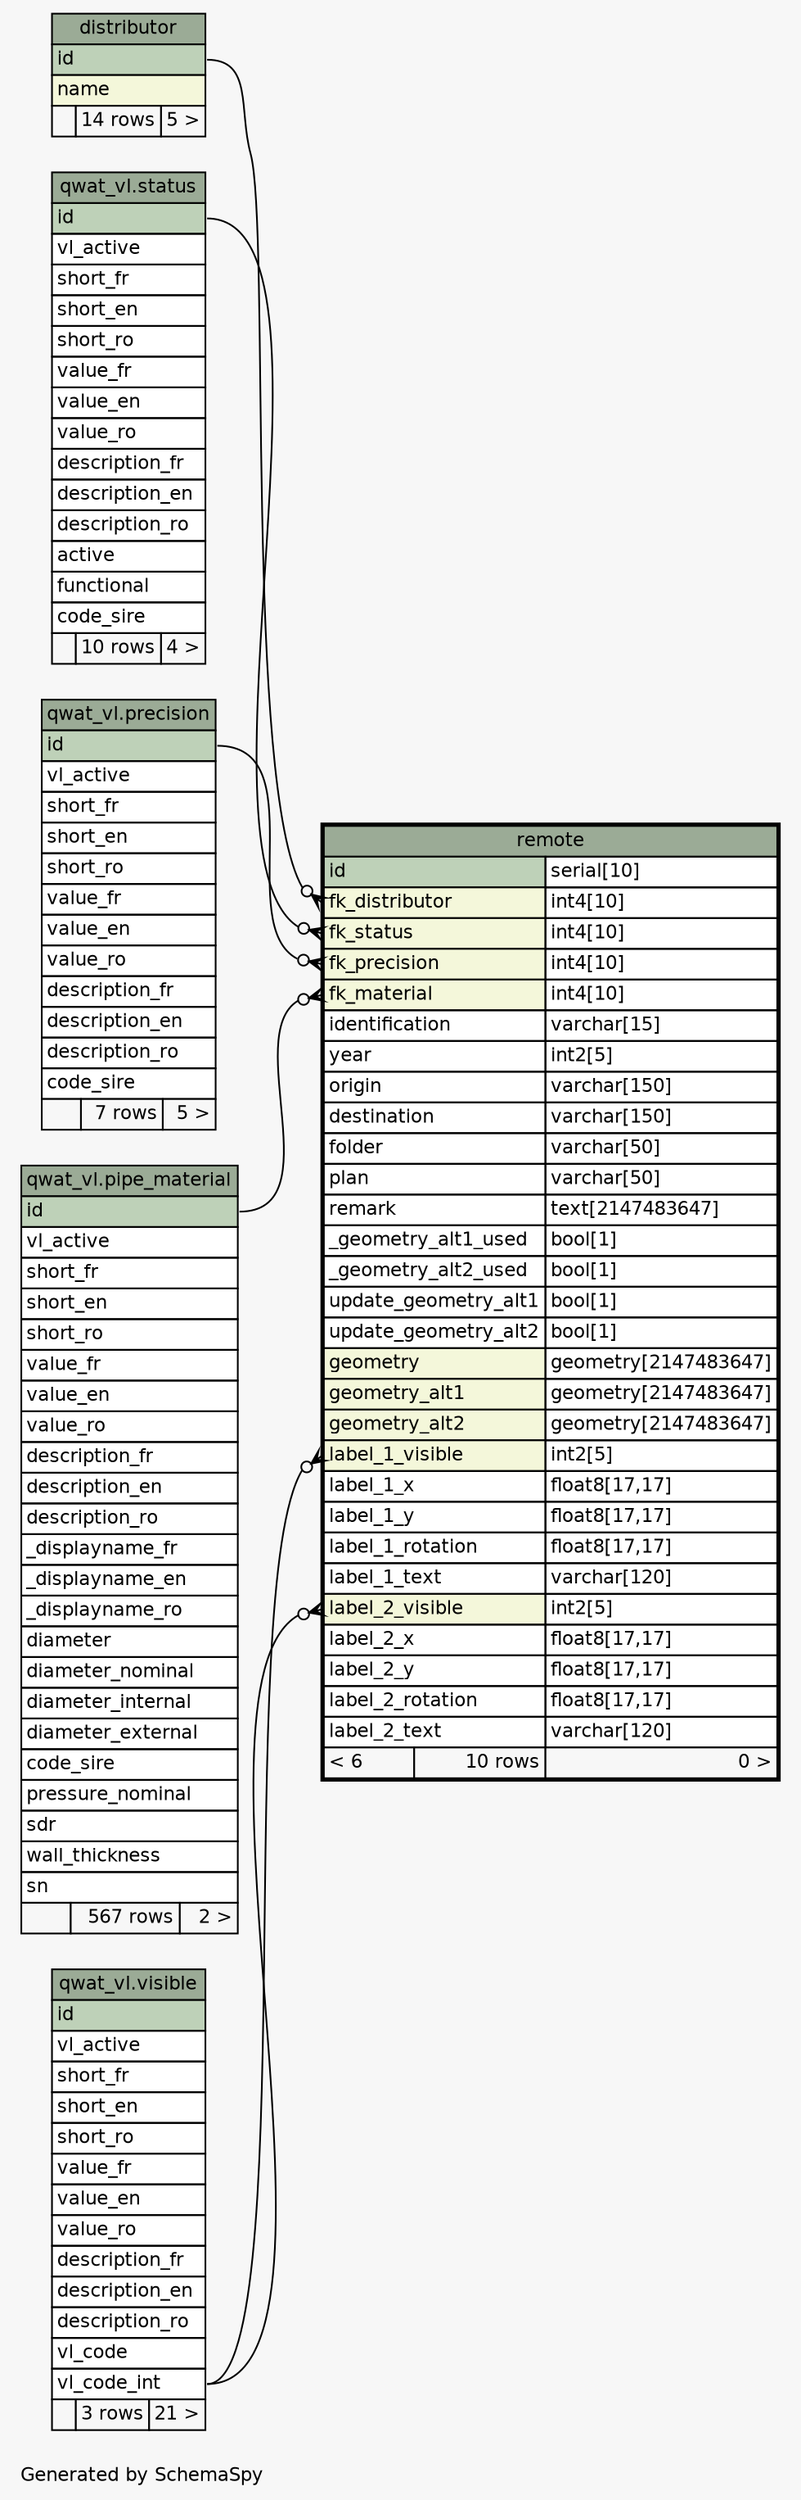 // dot 2.38.0 on Linux 4.8.0-42-generic
// SchemaSpy rev 590
digraph "oneDegreeRelationshipsDiagram" {
  graph [
    rankdir="RL"
    bgcolor="#f7f7f7"
    label="\nGenerated by SchemaSpy"
    labeljust="l"
    nodesep="0.18"
    ranksep="0.46"
    fontname="Helvetica"
    fontsize="11"
  ];
  node [
    fontname="Helvetica"
    fontsize="11"
    shape="plaintext"
  ];
  edge [
    arrowsize="0.8"
  ];
  "remote":"fk_distributor":w -> "distributor":"id":e [arrowhead=none dir=back arrowtail=crowodot];
  "remote":"fk_material":w -> "qwat_vl.pipe_material":"id":e [arrowhead=none dir=back arrowtail=crowodot];
  "remote":"fk_precision":w -> "qwat_vl.precision":"id":e [arrowhead=none dir=back arrowtail=crowodot];
  "remote":"fk_status":w -> "qwat_vl.status":"id":e [arrowhead=none dir=back arrowtail=crowodot];
  "remote":"label_1_visible":w -> "qwat_vl.visible":"vl_code_int":e [arrowhead=none dir=back arrowtail=crowodot];
  "remote":"label_2_visible":w -> "qwat_vl.visible":"vl_code_int":e [arrowhead=none dir=back arrowtail=crowodot];
  "distributor" [
    label=<
    <TABLE BORDER="0" CELLBORDER="1" CELLSPACING="0" BGCOLOR="#ffffff">
      <TR><TD COLSPAN="3" BGCOLOR="#9bab96" ALIGN="CENTER">distributor</TD></TR>
      <TR><TD PORT="id" COLSPAN="3" BGCOLOR="#bed1b8" ALIGN="LEFT">id</TD></TR>
      <TR><TD PORT="name" COLSPAN="3" BGCOLOR="#f4f7da" ALIGN="LEFT">name</TD></TR>
      <TR><TD ALIGN="LEFT" BGCOLOR="#f7f7f7">  </TD><TD ALIGN="RIGHT" BGCOLOR="#f7f7f7">14 rows</TD><TD ALIGN="RIGHT" BGCOLOR="#f7f7f7">5 &gt;</TD></TR>
    </TABLE>>
    URL="distributor.html"
    tooltip="distributor"
  ];
  "qwat_vl.pipe_material" [
    label=<
    <TABLE BORDER="0" CELLBORDER="1" CELLSPACING="0" BGCOLOR="#ffffff">
      <TR><TD COLSPAN="3" BGCOLOR="#9bab96" ALIGN="CENTER">qwat_vl.pipe_material</TD></TR>
      <TR><TD PORT="id" COLSPAN="3" BGCOLOR="#bed1b8" ALIGN="LEFT">id</TD></TR>
      <TR><TD PORT="vl_active" COLSPAN="3" ALIGN="LEFT">vl_active</TD></TR>
      <TR><TD PORT="short_fr" COLSPAN="3" ALIGN="LEFT">short_fr</TD></TR>
      <TR><TD PORT="short_en" COLSPAN="3" ALIGN="LEFT">short_en</TD></TR>
      <TR><TD PORT="short_ro" COLSPAN="3" ALIGN="LEFT">short_ro</TD></TR>
      <TR><TD PORT="value_fr" COLSPAN="3" ALIGN="LEFT">value_fr</TD></TR>
      <TR><TD PORT="value_en" COLSPAN="3" ALIGN="LEFT">value_en</TD></TR>
      <TR><TD PORT="value_ro" COLSPAN="3" ALIGN="LEFT">value_ro</TD></TR>
      <TR><TD PORT="description_fr" COLSPAN="3" ALIGN="LEFT">description_fr</TD></TR>
      <TR><TD PORT="description_en" COLSPAN="3" ALIGN="LEFT">description_en</TD></TR>
      <TR><TD PORT="description_ro" COLSPAN="3" ALIGN="LEFT">description_ro</TD></TR>
      <TR><TD PORT="_displayname_fr" COLSPAN="3" ALIGN="LEFT">_displayname_fr</TD></TR>
      <TR><TD PORT="_displayname_en" COLSPAN="3" ALIGN="LEFT">_displayname_en</TD></TR>
      <TR><TD PORT="_displayname_ro" COLSPAN="3" ALIGN="LEFT">_displayname_ro</TD></TR>
      <TR><TD PORT="diameter" COLSPAN="3" ALIGN="LEFT">diameter</TD></TR>
      <TR><TD PORT="diameter_nominal" COLSPAN="3" ALIGN="LEFT">diameter_nominal</TD></TR>
      <TR><TD PORT="diameter_internal" COLSPAN="3" ALIGN="LEFT">diameter_internal</TD></TR>
      <TR><TD PORT="diameter_external" COLSPAN="3" ALIGN="LEFT">diameter_external</TD></TR>
      <TR><TD PORT="code_sire" COLSPAN="3" ALIGN="LEFT">code_sire</TD></TR>
      <TR><TD PORT="pressure_nominal" COLSPAN="3" ALIGN="LEFT">pressure_nominal</TD></TR>
      <TR><TD PORT="sdr" COLSPAN="3" ALIGN="LEFT">sdr</TD></TR>
      <TR><TD PORT="wall_thickness" COLSPAN="3" ALIGN="LEFT">wall_thickness</TD></TR>
      <TR><TD PORT="sn" COLSPAN="3" ALIGN="LEFT">sn</TD></TR>
      <TR><TD ALIGN="LEFT" BGCOLOR="#f7f7f7">  </TD><TD ALIGN="RIGHT" BGCOLOR="#f7f7f7">567 rows</TD><TD ALIGN="RIGHT" BGCOLOR="#f7f7f7">2 &gt;</TD></TR>
    </TABLE>>
    URL="../../qwat_vl/tables/pipe_material.html"
    tooltip="qwat_vl.pipe_material"
  ];
  "qwat_vl.precision" [
    label=<
    <TABLE BORDER="0" CELLBORDER="1" CELLSPACING="0" BGCOLOR="#ffffff">
      <TR><TD COLSPAN="3" BGCOLOR="#9bab96" ALIGN="CENTER">qwat_vl.precision</TD></TR>
      <TR><TD PORT="id" COLSPAN="3" BGCOLOR="#bed1b8" ALIGN="LEFT">id</TD></TR>
      <TR><TD PORT="vl_active" COLSPAN="3" ALIGN="LEFT">vl_active</TD></TR>
      <TR><TD PORT="short_fr" COLSPAN="3" ALIGN="LEFT">short_fr</TD></TR>
      <TR><TD PORT="short_en" COLSPAN="3" ALIGN="LEFT">short_en</TD></TR>
      <TR><TD PORT="short_ro" COLSPAN="3" ALIGN="LEFT">short_ro</TD></TR>
      <TR><TD PORT="value_fr" COLSPAN="3" ALIGN="LEFT">value_fr</TD></TR>
      <TR><TD PORT="value_en" COLSPAN="3" ALIGN="LEFT">value_en</TD></TR>
      <TR><TD PORT="value_ro" COLSPAN="3" ALIGN="LEFT">value_ro</TD></TR>
      <TR><TD PORT="description_fr" COLSPAN="3" ALIGN="LEFT">description_fr</TD></TR>
      <TR><TD PORT="description_en" COLSPAN="3" ALIGN="LEFT">description_en</TD></TR>
      <TR><TD PORT="description_ro" COLSPAN="3" ALIGN="LEFT">description_ro</TD></TR>
      <TR><TD PORT="code_sire" COLSPAN="3" ALIGN="LEFT">code_sire</TD></TR>
      <TR><TD ALIGN="LEFT" BGCOLOR="#f7f7f7">  </TD><TD ALIGN="RIGHT" BGCOLOR="#f7f7f7">7 rows</TD><TD ALIGN="RIGHT" BGCOLOR="#f7f7f7">5 &gt;</TD></TR>
    </TABLE>>
    URL="../../qwat_vl/tables/precision.html"
    tooltip="qwat_vl.precision"
  ];
  "remote" [
    label=<
    <TABLE BORDER="2" CELLBORDER="1" CELLSPACING="0" BGCOLOR="#ffffff">
      <TR><TD COLSPAN="3" BGCOLOR="#9bab96" ALIGN="CENTER">remote</TD></TR>
      <TR><TD PORT="id" COLSPAN="2" BGCOLOR="#bed1b8" ALIGN="LEFT">id</TD><TD PORT="id.type" ALIGN="LEFT">serial[10]</TD></TR>
      <TR><TD PORT="fk_distributor" COLSPAN="2" BGCOLOR="#f4f7da" ALIGN="LEFT">fk_distributor</TD><TD PORT="fk_distributor.type" ALIGN="LEFT">int4[10]</TD></TR>
      <TR><TD PORT="fk_status" COLSPAN="2" BGCOLOR="#f4f7da" ALIGN="LEFT">fk_status</TD><TD PORT="fk_status.type" ALIGN="LEFT">int4[10]</TD></TR>
      <TR><TD PORT="fk_precision" COLSPAN="2" BGCOLOR="#f4f7da" ALIGN="LEFT">fk_precision</TD><TD PORT="fk_precision.type" ALIGN="LEFT">int4[10]</TD></TR>
      <TR><TD PORT="fk_material" COLSPAN="2" BGCOLOR="#f4f7da" ALIGN="LEFT">fk_material</TD><TD PORT="fk_material.type" ALIGN="LEFT">int4[10]</TD></TR>
      <TR><TD PORT="identification" COLSPAN="2" ALIGN="LEFT">identification</TD><TD PORT="identification.type" ALIGN="LEFT">varchar[15]</TD></TR>
      <TR><TD PORT="year" COLSPAN="2" ALIGN="LEFT">year</TD><TD PORT="year.type" ALIGN="LEFT">int2[5]</TD></TR>
      <TR><TD PORT="origin" COLSPAN="2" ALIGN="LEFT">origin</TD><TD PORT="origin.type" ALIGN="LEFT">varchar[150]</TD></TR>
      <TR><TD PORT="destination" COLSPAN="2" ALIGN="LEFT">destination</TD><TD PORT="destination.type" ALIGN="LEFT">varchar[150]</TD></TR>
      <TR><TD PORT="folder" COLSPAN="2" ALIGN="LEFT">folder</TD><TD PORT="folder.type" ALIGN="LEFT">varchar[50]</TD></TR>
      <TR><TD PORT="plan" COLSPAN="2" ALIGN="LEFT">plan</TD><TD PORT="plan.type" ALIGN="LEFT">varchar[50]</TD></TR>
      <TR><TD PORT="remark" COLSPAN="2" ALIGN="LEFT">remark</TD><TD PORT="remark.type" ALIGN="LEFT">text[2147483647]</TD></TR>
      <TR><TD PORT="_geometry_alt1_used" COLSPAN="2" ALIGN="LEFT">_geometry_alt1_used</TD><TD PORT="_geometry_alt1_used.type" ALIGN="LEFT">bool[1]</TD></TR>
      <TR><TD PORT="_geometry_alt2_used" COLSPAN="2" ALIGN="LEFT">_geometry_alt2_used</TD><TD PORT="_geometry_alt2_used.type" ALIGN="LEFT">bool[1]</TD></TR>
      <TR><TD PORT="update_geometry_alt1" COLSPAN="2" ALIGN="LEFT">update_geometry_alt1</TD><TD PORT="update_geometry_alt1.type" ALIGN="LEFT">bool[1]</TD></TR>
      <TR><TD PORT="update_geometry_alt2" COLSPAN="2" ALIGN="LEFT">update_geometry_alt2</TD><TD PORT="update_geometry_alt2.type" ALIGN="LEFT">bool[1]</TD></TR>
      <TR><TD PORT="geometry" COLSPAN="2" BGCOLOR="#f4f7da" ALIGN="LEFT">geometry</TD><TD PORT="geometry.type" ALIGN="LEFT">geometry[2147483647]</TD></TR>
      <TR><TD PORT="geometry_alt1" COLSPAN="2" BGCOLOR="#f4f7da" ALIGN="LEFT">geometry_alt1</TD><TD PORT="geometry_alt1.type" ALIGN="LEFT">geometry[2147483647]</TD></TR>
      <TR><TD PORT="geometry_alt2" COLSPAN="2" BGCOLOR="#f4f7da" ALIGN="LEFT">geometry_alt2</TD><TD PORT="geometry_alt2.type" ALIGN="LEFT">geometry[2147483647]</TD></TR>
      <TR><TD PORT="label_1_visible" COLSPAN="2" BGCOLOR="#f4f7da" ALIGN="LEFT">label_1_visible</TD><TD PORT="label_1_visible.type" ALIGN="LEFT">int2[5]</TD></TR>
      <TR><TD PORT="label_1_x" COLSPAN="2" ALIGN="LEFT">label_1_x</TD><TD PORT="label_1_x.type" ALIGN="LEFT">float8[17,17]</TD></TR>
      <TR><TD PORT="label_1_y" COLSPAN="2" ALIGN="LEFT">label_1_y</TD><TD PORT="label_1_y.type" ALIGN="LEFT">float8[17,17]</TD></TR>
      <TR><TD PORT="label_1_rotation" COLSPAN="2" ALIGN="LEFT">label_1_rotation</TD><TD PORT="label_1_rotation.type" ALIGN="LEFT">float8[17,17]</TD></TR>
      <TR><TD PORT="label_1_text" COLSPAN="2" ALIGN="LEFT">label_1_text</TD><TD PORT="label_1_text.type" ALIGN="LEFT">varchar[120]</TD></TR>
      <TR><TD PORT="label_2_visible" COLSPAN="2" BGCOLOR="#f4f7da" ALIGN="LEFT">label_2_visible</TD><TD PORT="label_2_visible.type" ALIGN="LEFT">int2[5]</TD></TR>
      <TR><TD PORT="label_2_x" COLSPAN="2" ALIGN="LEFT">label_2_x</TD><TD PORT="label_2_x.type" ALIGN="LEFT">float8[17,17]</TD></TR>
      <TR><TD PORT="label_2_y" COLSPAN="2" ALIGN="LEFT">label_2_y</TD><TD PORT="label_2_y.type" ALIGN="LEFT">float8[17,17]</TD></TR>
      <TR><TD PORT="label_2_rotation" COLSPAN="2" ALIGN="LEFT">label_2_rotation</TD><TD PORT="label_2_rotation.type" ALIGN="LEFT">float8[17,17]</TD></TR>
      <TR><TD PORT="label_2_text" COLSPAN="2" ALIGN="LEFT">label_2_text</TD><TD PORT="label_2_text.type" ALIGN="LEFT">varchar[120]</TD></TR>
      <TR><TD ALIGN="LEFT" BGCOLOR="#f7f7f7">&lt; 6</TD><TD ALIGN="RIGHT" BGCOLOR="#f7f7f7">10 rows</TD><TD ALIGN="RIGHT" BGCOLOR="#f7f7f7">0 &gt;</TD></TR>
    </TABLE>>
    URL="remote.html"
    tooltip="remote"
  ];
  "qwat_vl.status" [
    label=<
    <TABLE BORDER="0" CELLBORDER="1" CELLSPACING="0" BGCOLOR="#ffffff">
      <TR><TD COLSPAN="3" BGCOLOR="#9bab96" ALIGN="CENTER">qwat_vl.status</TD></TR>
      <TR><TD PORT="id" COLSPAN="3" BGCOLOR="#bed1b8" ALIGN="LEFT">id</TD></TR>
      <TR><TD PORT="vl_active" COLSPAN="3" ALIGN="LEFT">vl_active</TD></TR>
      <TR><TD PORT="short_fr" COLSPAN="3" ALIGN="LEFT">short_fr</TD></TR>
      <TR><TD PORT="short_en" COLSPAN="3" ALIGN="LEFT">short_en</TD></TR>
      <TR><TD PORT="short_ro" COLSPAN="3" ALIGN="LEFT">short_ro</TD></TR>
      <TR><TD PORT="value_fr" COLSPAN="3" ALIGN="LEFT">value_fr</TD></TR>
      <TR><TD PORT="value_en" COLSPAN="3" ALIGN="LEFT">value_en</TD></TR>
      <TR><TD PORT="value_ro" COLSPAN="3" ALIGN="LEFT">value_ro</TD></TR>
      <TR><TD PORT="description_fr" COLSPAN="3" ALIGN="LEFT">description_fr</TD></TR>
      <TR><TD PORT="description_en" COLSPAN="3" ALIGN="LEFT">description_en</TD></TR>
      <TR><TD PORT="description_ro" COLSPAN="3" ALIGN="LEFT">description_ro</TD></TR>
      <TR><TD PORT="active" COLSPAN="3" ALIGN="LEFT">active</TD></TR>
      <TR><TD PORT="functional" COLSPAN="3" ALIGN="LEFT">functional</TD></TR>
      <TR><TD PORT="code_sire" COLSPAN="3" ALIGN="LEFT">code_sire</TD></TR>
      <TR><TD ALIGN="LEFT" BGCOLOR="#f7f7f7">  </TD><TD ALIGN="RIGHT" BGCOLOR="#f7f7f7">10 rows</TD><TD ALIGN="RIGHT" BGCOLOR="#f7f7f7">4 &gt;</TD></TR>
    </TABLE>>
    URL="../../qwat_vl/tables/status.html"
    tooltip="qwat_vl.status"
  ];
  "qwat_vl.visible" [
    label=<
    <TABLE BORDER="0" CELLBORDER="1" CELLSPACING="0" BGCOLOR="#ffffff">
      <TR><TD COLSPAN="3" BGCOLOR="#9bab96" ALIGN="CENTER">qwat_vl.visible</TD></TR>
      <TR><TD PORT="id" COLSPAN="3" BGCOLOR="#bed1b8" ALIGN="LEFT">id</TD></TR>
      <TR><TD PORT="vl_active" COLSPAN="3" ALIGN="LEFT">vl_active</TD></TR>
      <TR><TD PORT="short_fr" COLSPAN="3" ALIGN="LEFT">short_fr</TD></TR>
      <TR><TD PORT="short_en" COLSPAN="3" ALIGN="LEFT">short_en</TD></TR>
      <TR><TD PORT="short_ro" COLSPAN="3" ALIGN="LEFT">short_ro</TD></TR>
      <TR><TD PORT="value_fr" COLSPAN="3" ALIGN="LEFT">value_fr</TD></TR>
      <TR><TD PORT="value_en" COLSPAN="3" ALIGN="LEFT">value_en</TD></TR>
      <TR><TD PORT="value_ro" COLSPAN="3" ALIGN="LEFT">value_ro</TD></TR>
      <TR><TD PORT="description_fr" COLSPAN="3" ALIGN="LEFT">description_fr</TD></TR>
      <TR><TD PORT="description_en" COLSPAN="3" ALIGN="LEFT">description_en</TD></TR>
      <TR><TD PORT="description_ro" COLSPAN="3" ALIGN="LEFT">description_ro</TD></TR>
      <TR><TD PORT="vl_code" COLSPAN="3" ALIGN="LEFT">vl_code</TD></TR>
      <TR><TD PORT="vl_code_int" COLSPAN="3" ALIGN="LEFT">vl_code_int</TD></TR>
      <TR><TD ALIGN="LEFT" BGCOLOR="#f7f7f7">  </TD><TD ALIGN="RIGHT" BGCOLOR="#f7f7f7">3 rows</TD><TD ALIGN="RIGHT" BGCOLOR="#f7f7f7">21 &gt;</TD></TR>
    </TABLE>>
    URL="../../qwat_vl/tables/visible.html"
    tooltip="qwat_vl.visible"
  ];
}
